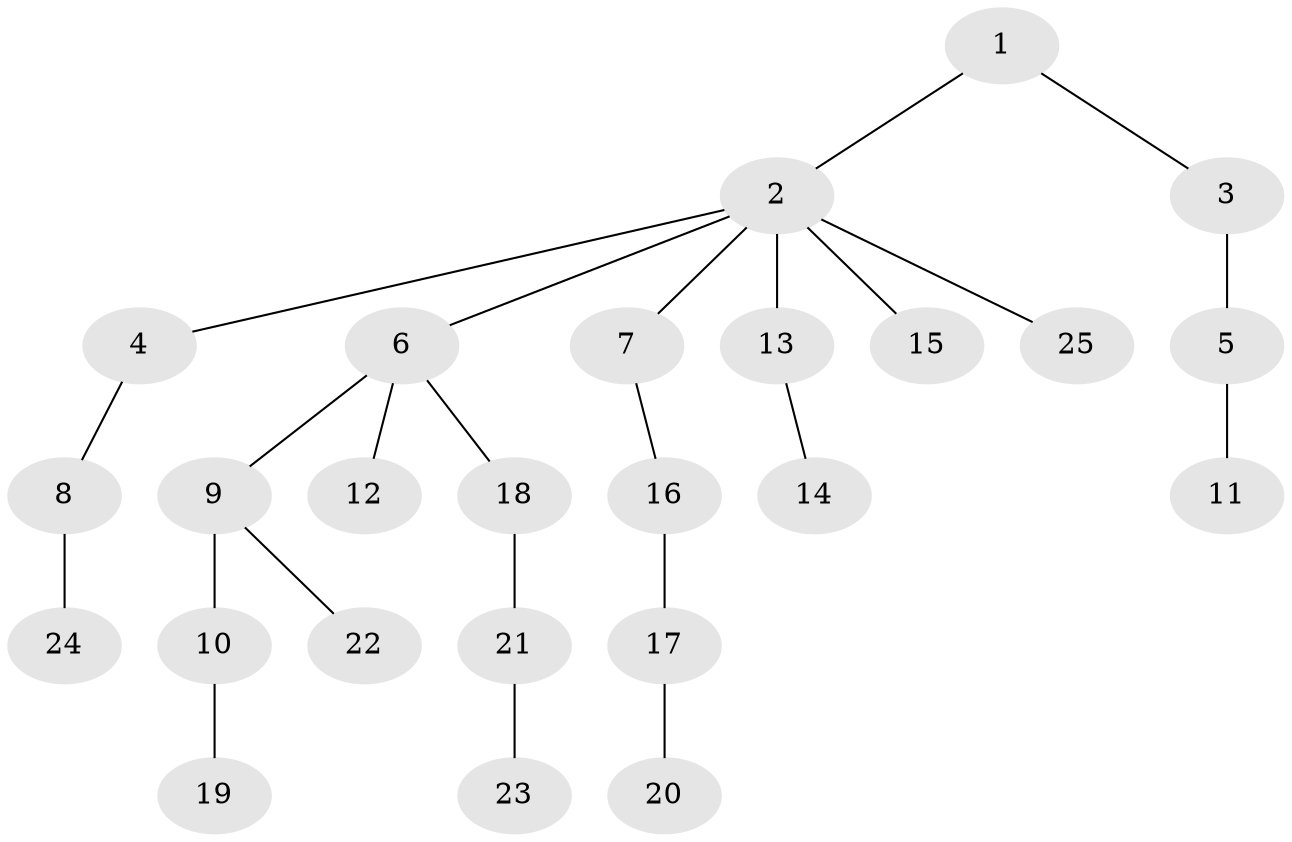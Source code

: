 // original degree distribution, {4: 0.08196721311475409, 9: 0.01639344262295082, 3: 0.11475409836065574, 2: 0.16393442622950818, 5: 0.04918032786885246, 1: 0.5737704918032787}
// Generated by graph-tools (version 1.1) at 2025/51/03/04/25 22:51:28]
// undirected, 25 vertices, 24 edges
graph export_dot {
  node [color=gray90,style=filled];
  1;
  2;
  3;
  4;
  5;
  6;
  7;
  8;
  9;
  10;
  11;
  12;
  13;
  14;
  15;
  16;
  17;
  18;
  19;
  20;
  21;
  22;
  23;
  24;
  25;
  1 -- 2 [weight=1.0];
  1 -- 3 [weight=1.0];
  2 -- 4 [weight=1.0];
  2 -- 6 [weight=1.0];
  2 -- 7 [weight=1.0];
  2 -- 13 [weight=1.0];
  2 -- 15 [weight=1.0];
  2 -- 25 [weight=1.0];
  3 -- 5 [weight=2.0];
  4 -- 8 [weight=1.0];
  5 -- 11 [weight=1.0];
  6 -- 9 [weight=1.0];
  6 -- 12 [weight=1.0];
  6 -- 18 [weight=1.0];
  7 -- 16 [weight=1.0];
  8 -- 24 [weight=1.0];
  9 -- 10 [weight=1.0];
  9 -- 22 [weight=1.0];
  10 -- 19 [weight=1.0];
  13 -- 14 [weight=1.0];
  16 -- 17 [weight=1.0];
  17 -- 20 [weight=1.0];
  18 -- 21 [weight=1.0];
  21 -- 23 [weight=1.0];
}
